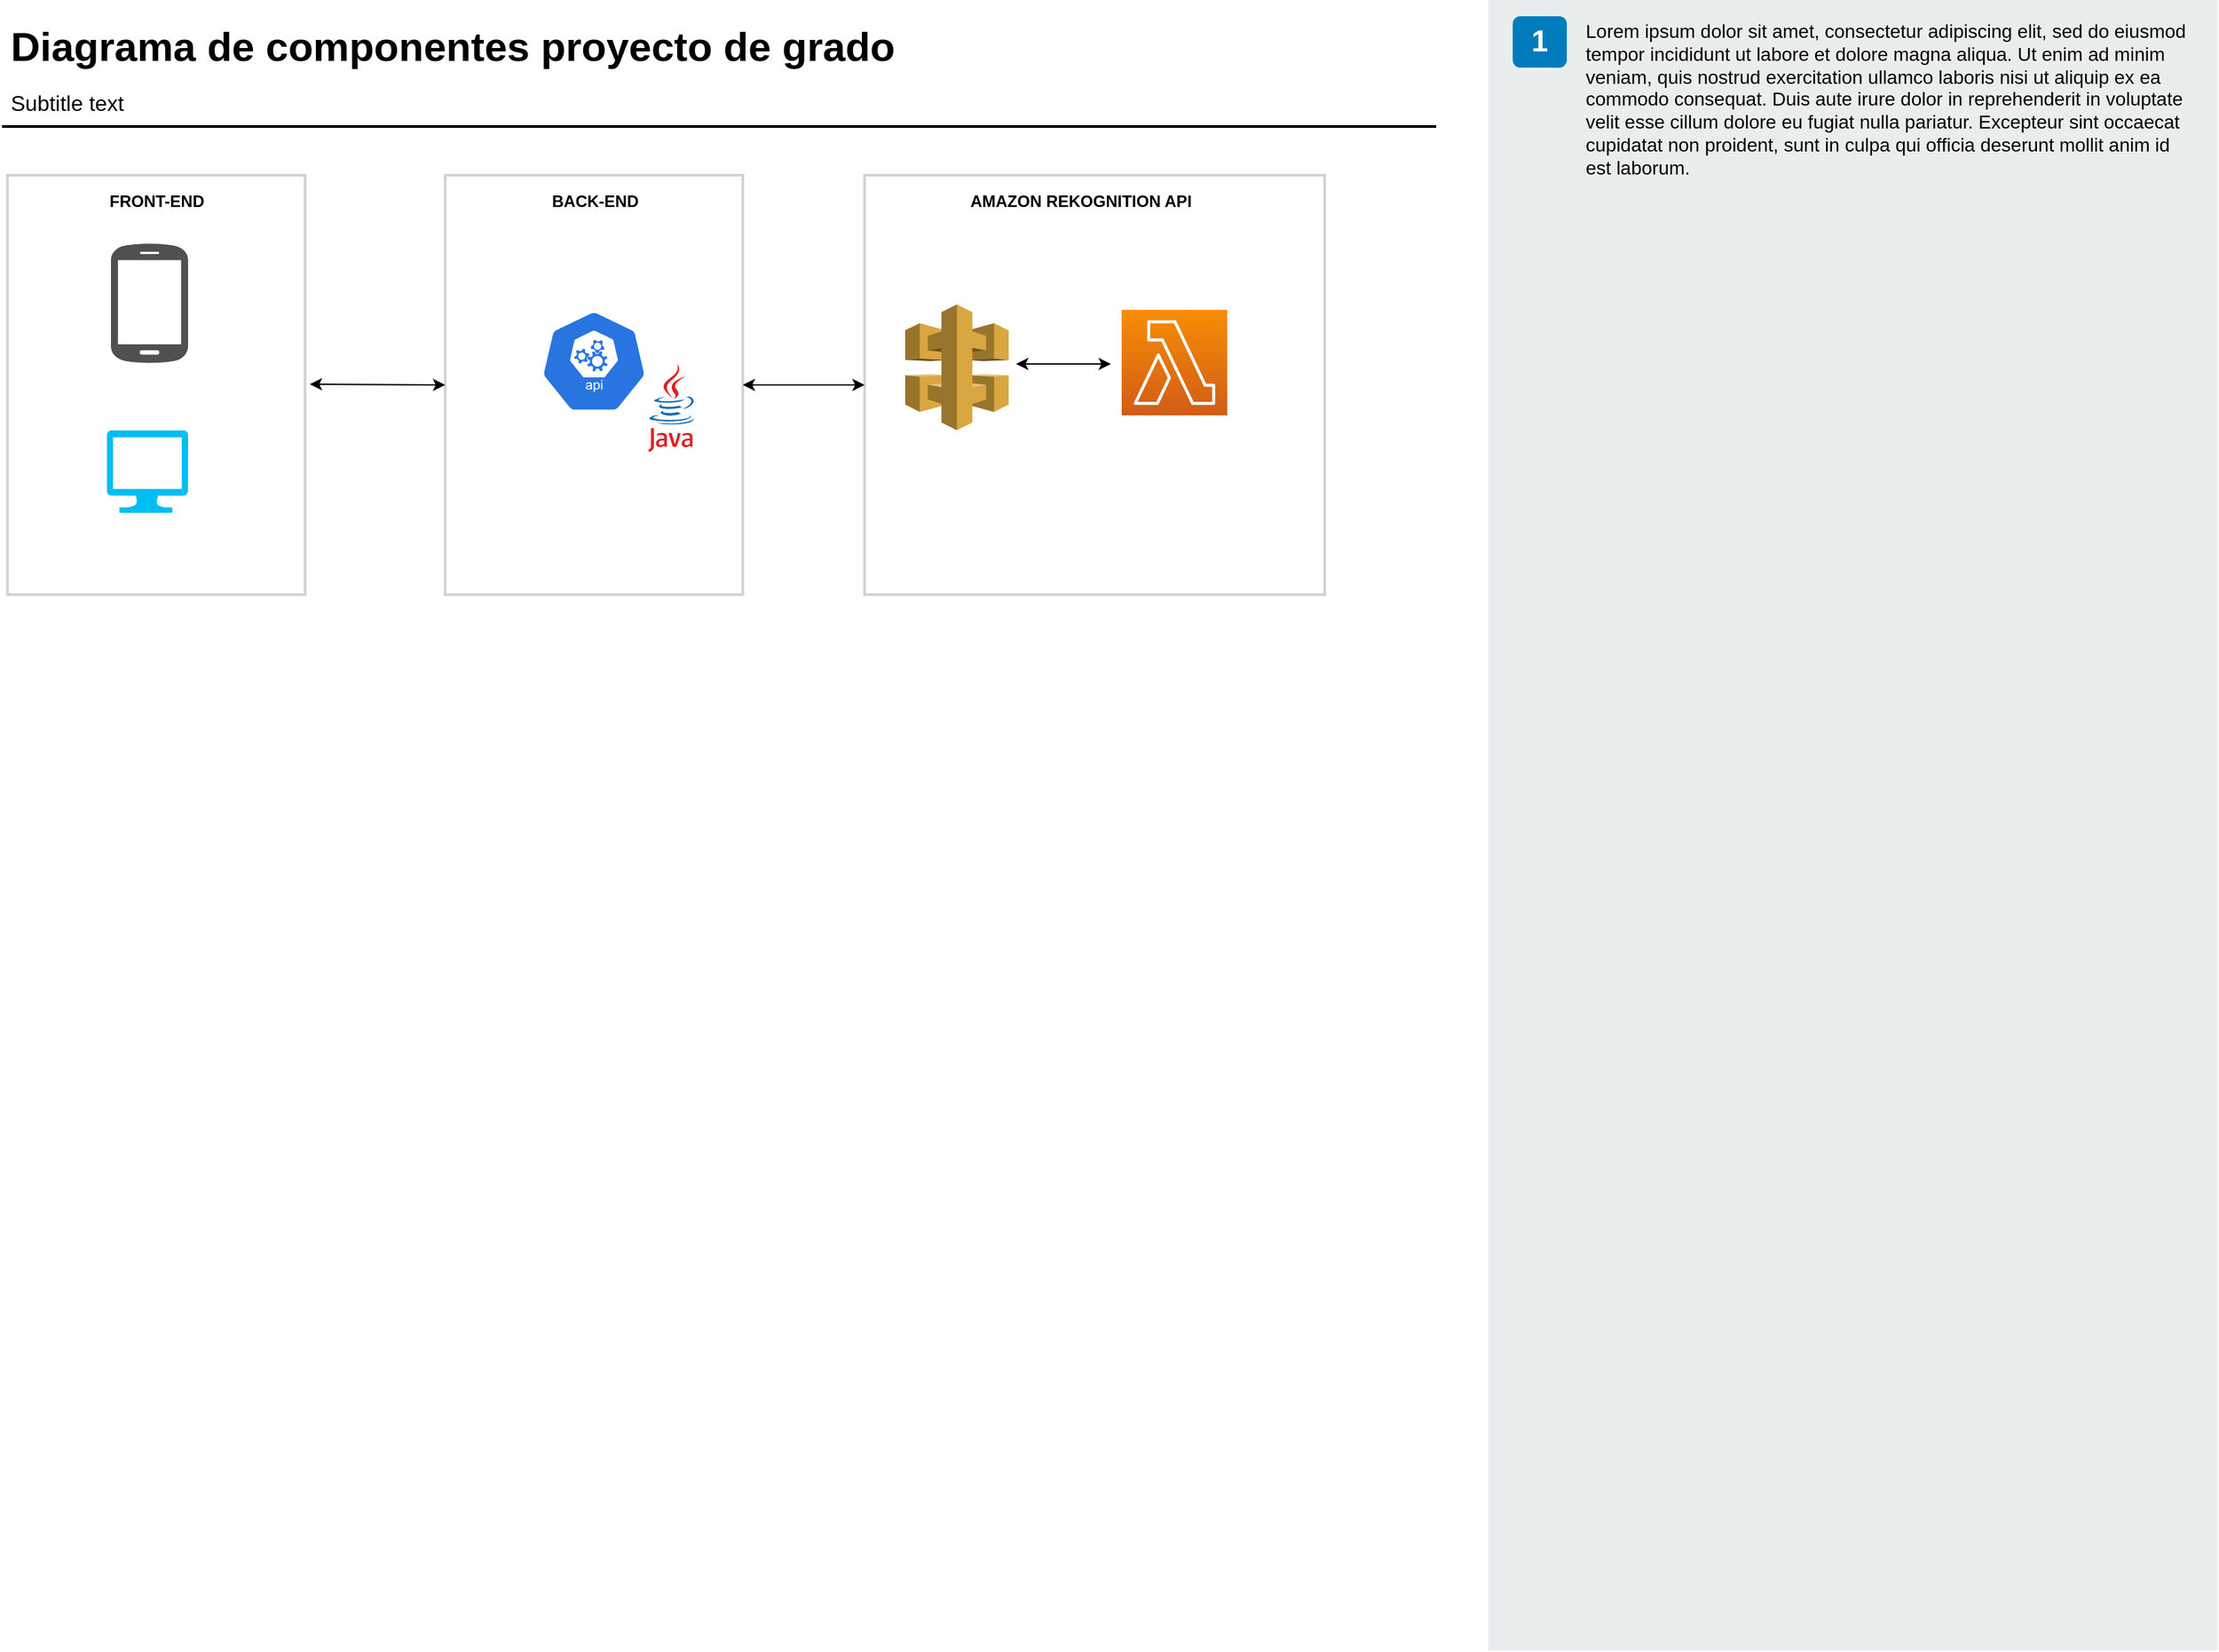 <mxfile version="14.9.1" type="github">
  <diagram id="Ht1M8jgEwFfnCIfOTk4-" name="Page-1">
    <mxGraphModel dx="1021" dy="529" grid="1" gridSize="10" guides="1" tooltips="1" connect="1" arrows="1" fold="1" page="1" pageScale="1" pageWidth="1169" pageHeight="827" math="0" shadow="0">
      <root>
        <mxCell id="0" />
        <mxCell id="1" parent="0" />
        <mxCell id="bTMXntHbuXdUkVzYNGNJ-6" value="" style="rounded=0;whiteSpace=wrap;html=1;fillColor=none;strokeColor=#d3d3d3;strokeWidth=2;" vertex="1" parent="1">
          <mxGeometry x="380" y="180.5" width="220" height="310" as="geometry" />
        </mxCell>
        <mxCell id="-QjtrjUzRDEMRZ5MF8oH-47" value="Diagrama de componentes proyecto de grado" style="text;html=1;resizable=0;points=[];autosize=1;align=left;verticalAlign=top;spacingTop=-4;fontSize=30;fontStyle=1" parent="1" vertex="1">
          <mxGeometry x="56.5" y="64.5" width="670" height="40" as="geometry" />
        </mxCell>
        <mxCell id="-QjtrjUzRDEMRZ5MF8oH-48" value="Subtitle text&lt;br style=&quot;font-size: 16px&quot;&gt;" style="text;html=1;resizable=0;points=[];autosize=1;align=left;verticalAlign=top;spacingTop=-4;fontSize=16;" parent="1" vertex="1">
          <mxGeometry x="56.5" y="114.5" width="100" height="20" as="geometry" />
        </mxCell>
        <mxCell id="SCVMTBWpLvtzJIhz15lM-1" value="" style="line;strokeWidth=2;html=1;fontSize=14;" parent="1" vertex="1">
          <mxGeometry x="52.5" y="139.5" width="1060" height="10" as="geometry" />
        </mxCell>
        <mxCell id="7OVz4w7n9kzEPWy-4BBC-3" value="" style="rounded=0;whiteSpace=wrap;html=1;fillColor=#EAEDED;fontSize=22;fontColor=#FFFFFF;strokeColor=none;labelBackgroundColor=none;" parent="1" vertex="1">
          <mxGeometry x="1151" y="51" width="539" height="1220" as="geometry" />
        </mxCell>
        <mxCell id="7OVz4w7n9kzEPWy-4BBC-4" value="1" style="rounded=1;whiteSpace=wrap;html=1;fillColor=#007CBD;strokeColor=none;fontColor=#FFFFFF;fontStyle=1;fontSize=22;labelBackgroundColor=none;" parent="1" vertex="1">
          <mxGeometry x="1169" y="63" width="40" height="38" as="geometry" />
        </mxCell>
        <mxCell id="7OVz4w7n9kzEPWy-4BBC-13" value="&lt;span&gt;Lorem ipsum dolor sit amet, consectetur adipiscing elit, sed do eiusmod tempor incididunt ut labore et dolore magna aliqua. Ut enim ad minim veniam, quis nostrud exercitation ullamco laboris nisi ut aliquip ex ea commodo consequat. Duis aute irure dolor in reprehenderit in voluptate velit esse cillum dolore eu fugiat nulla pariatur. Excepteur sint occaecat cupidatat non proident, sunt in culpa qui officia deserunt mollit anim id est laborum.&lt;/span&gt;&lt;br&gt;" style="text;html=1;align=left;verticalAlign=top;spacingTop=-4;fontSize=14;labelBackgroundColor=none;whiteSpace=wrap;" parent="1" vertex="1">
          <mxGeometry x="1220.5" y="62.5" width="449" height="118" as="geometry" />
        </mxCell>
        <mxCell id="bTMXntHbuXdUkVzYNGNJ-1" value="" style="pointerEvents=1;shadow=0;dashed=0;html=1;strokeColor=none;fillColor=#505050;labelPosition=center;verticalLabelPosition=bottom;verticalAlign=top;outlineConnect=0;align=center;shape=mxgraph.office.devices.cell_phone_android_standalone;" vertex="1" parent="1">
          <mxGeometry x="133" y="230" width="57" height="90" as="geometry" />
        </mxCell>
        <mxCell id="bTMXntHbuXdUkVzYNGNJ-2" value="" style="verticalLabelPosition=bottom;html=1;verticalAlign=top;align=center;strokeColor=none;fillColor=#00BEF2;shape=mxgraph.azure.computer;pointerEvents=1;" vertex="1" parent="1">
          <mxGeometry x="130" y="369" width="60" height="61" as="geometry" />
        </mxCell>
        <mxCell id="bTMXntHbuXdUkVzYNGNJ-3" value="" style="rounded=0;whiteSpace=wrap;html=1;fillColor=none;strokeColor=#d3d3d3;strokeWidth=2;" vertex="1" parent="1">
          <mxGeometry x="56.5" y="180.5" width="220" height="310" as="geometry" />
        </mxCell>
        <mxCell id="bTMXntHbuXdUkVzYNGNJ-4" value="" style="dashed=0;outlineConnect=0;html=1;align=center;labelPosition=center;verticalLabelPosition=bottom;verticalAlign=top;shape=mxgraph.weblogos.java" vertex="1" parent="1">
          <mxGeometry x="530" y="320" width="34.4" height="65" as="geometry" />
        </mxCell>
        <mxCell id="bTMXntHbuXdUkVzYNGNJ-5" value="" style="html=1;dashed=0;whitespace=wrap;fillColor=#2875E2;strokeColor=#ffffff;points=[[0.005,0.63,0],[0.1,0.2,0],[0.9,0.2,0],[0.5,0,0],[0.995,0.63,0],[0.72,0.99,0],[0.5,1,0],[0.28,0.99,0]];shape=mxgraph.kubernetes.icon;prIcon=api" vertex="1" parent="1">
          <mxGeometry x="450" y="280" width="80" height="76" as="geometry" />
        </mxCell>
        <mxCell id="bTMXntHbuXdUkVzYNGNJ-7" value="BACK-END" style="text;html=1;strokeColor=none;fillColor=none;align=center;verticalAlign=middle;whiteSpace=wrap;rounded=0;fontStyle=1" vertex="1" parent="1">
          <mxGeometry x="452" y="190" width="78" height="20" as="geometry" />
        </mxCell>
        <mxCell id="bTMXntHbuXdUkVzYNGNJ-8" value="FRONT-END" style="text;html=1;strokeColor=none;fillColor=none;align=center;verticalAlign=middle;whiteSpace=wrap;rounded=0;fontStyle=1" vertex="1" parent="1">
          <mxGeometry x="127.5" y="190" width="78" height="20" as="geometry" />
        </mxCell>
        <mxCell id="bTMXntHbuXdUkVzYNGNJ-10" value="" style="rounded=0;whiteSpace=wrap;html=1;fillColor=none;strokeColor=#d3d3d3;strokeWidth=2;" vertex="1" parent="1">
          <mxGeometry x="690" y="180.5" width="340" height="310" as="geometry" />
        </mxCell>
        <mxCell id="bTMXntHbuXdUkVzYNGNJ-13" value="AMAZON REKOGNITION API" style="text;html=1;strokeColor=none;fillColor=none;align=center;verticalAlign=middle;whiteSpace=wrap;rounded=0;fontStyle=1" vertex="1" parent="1">
          <mxGeometry x="720" y="190" width="260" height="20" as="geometry" />
        </mxCell>
        <mxCell id="bTMXntHbuXdUkVzYNGNJ-14" value="" style="outlineConnect=0;dashed=0;verticalLabelPosition=bottom;verticalAlign=top;align=center;html=1;shape=mxgraph.aws3.api_gateway;fillColor=#D9A741;gradientColor=none;" vertex="1" parent="1">
          <mxGeometry x="720" y="276" width="76.5" height="93" as="geometry" />
        </mxCell>
        <mxCell id="bTMXntHbuXdUkVzYNGNJ-15" value="" style="points=[[0,0,0],[0.25,0,0],[0.5,0,0],[0.75,0,0],[1,0,0],[0,1,0],[0.25,1,0],[0.5,1,0],[0.75,1,0],[1,1,0],[0,0.25,0],[0,0.5,0],[0,0.75,0],[1,0.25,0],[1,0.5,0],[1,0.75,0]];outlineConnect=0;fontColor=#232F3E;gradientColor=#F78E04;gradientDirection=north;fillColor=#D05C17;strokeColor=#ffffff;dashed=0;verticalLabelPosition=bottom;verticalAlign=top;align=center;html=1;fontSize=12;fontStyle=0;aspect=fixed;shape=mxgraph.aws4.resourceIcon;resIcon=mxgraph.aws4.lambda;" vertex="1" parent="1">
          <mxGeometry x="880" y="280" width="78" height="78" as="geometry" />
        </mxCell>
        <mxCell id="bTMXntHbuXdUkVzYNGNJ-17" value="" style="shape=image;html=1;verticalAlign=top;verticalLabelPosition=bottom;labelBackgroundColor=#ffffff;imageAspect=0;aspect=fixed;image=https://cdn3.iconfinder.com/data/icons/logos-and-brands-adobe/512/267_Python-128.png" vertex="1" parent="1">
          <mxGeometry x="960" y="336.5" width="61" height="61" as="geometry" />
        </mxCell>
        <mxCell id="bTMXntHbuXdUkVzYNGNJ-18" value="" style="endArrow=classic;startArrow=classic;html=1;entryX=0;entryY=0.5;entryDx=0;entryDy=0;" edge="1" parent="1" target="bTMXntHbuXdUkVzYNGNJ-6">
          <mxGeometry width="50" height="50" relative="1" as="geometry">
            <mxPoint x="280" y="335" as="sourcePoint" />
            <mxPoint x="340" y="370" as="targetPoint" />
          </mxGeometry>
        </mxCell>
        <mxCell id="bTMXntHbuXdUkVzYNGNJ-19" value="" style="endArrow=classic;startArrow=classic;html=1;entryX=0;entryY=0.5;entryDx=0;entryDy=0;exitX=1;exitY=0.5;exitDx=0;exitDy=0;" edge="1" parent="1" source="bTMXntHbuXdUkVzYNGNJ-6" target="bTMXntHbuXdUkVzYNGNJ-10">
          <mxGeometry width="50" height="50" relative="1" as="geometry">
            <mxPoint x="584" y="335" as="sourcePoint" />
            <mxPoint x="668" y="337.0" as="targetPoint" />
          </mxGeometry>
        </mxCell>
        <mxCell id="bTMXntHbuXdUkVzYNGNJ-20" value="" style="endArrow=classic;startArrow=classic;html=1;" edge="1" parent="1">
          <mxGeometry width="50" height="50" relative="1" as="geometry">
            <mxPoint x="802" y="320" as="sourcePoint" />
            <mxPoint x="872" y="320" as="targetPoint" />
          </mxGeometry>
        </mxCell>
      </root>
    </mxGraphModel>
  </diagram>
</mxfile>
